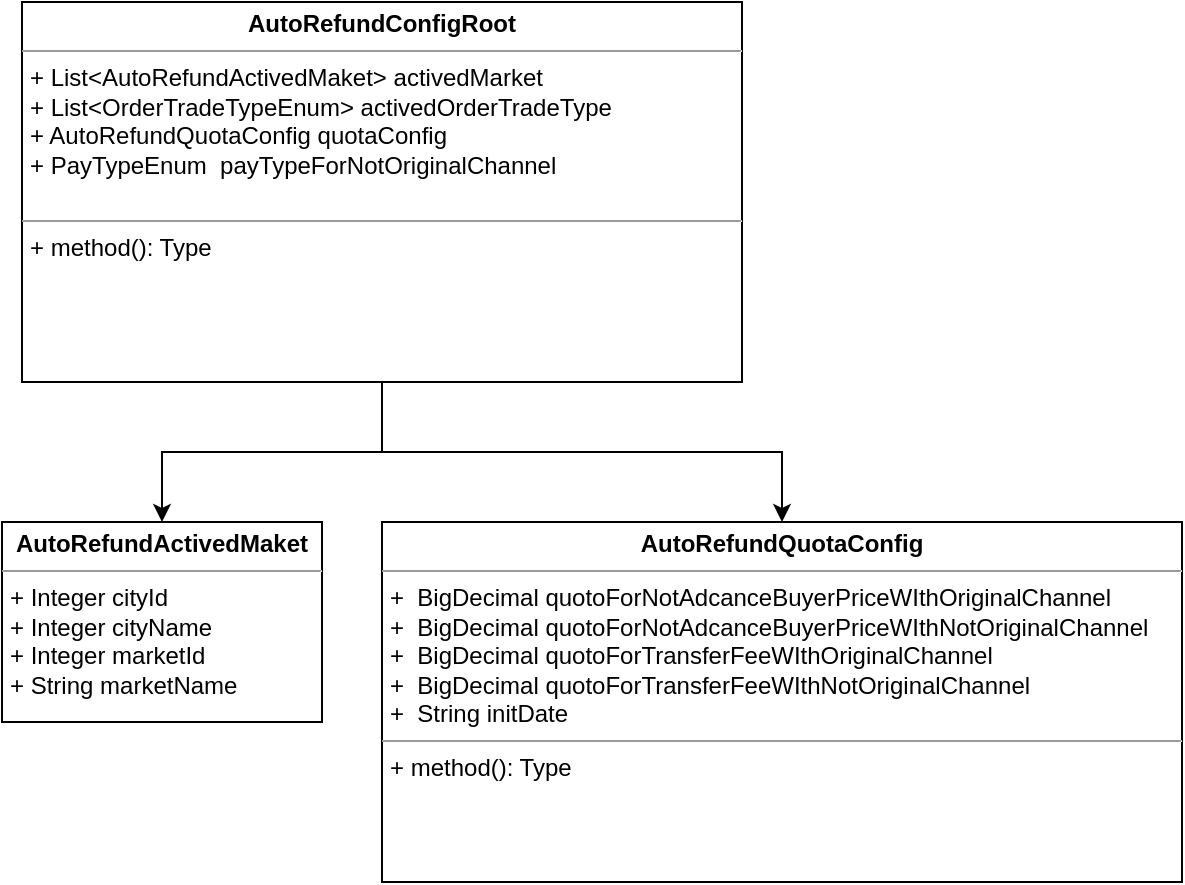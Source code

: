 <mxfile version="20.5.3" type="github">
  <diagram id="qy9veqjb8GB_VXkgHyOK" name="Page-1">
    <mxGraphModel dx="1426" dy="792" grid="1" gridSize="10" guides="1" tooltips="1" connect="1" arrows="1" fold="1" page="1" pageScale="1" pageWidth="850" pageHeight="1100" math="0" shadow="0">
      <root>
        <mxCell id="0" />
        <mxCell id="1" parent="0" />
        <mxCell id="RqYCuLC_9yvQaExi0IYZ-6" style="edgeStyle=orthogonalEdgeStyle;rounded=0;orthogonalLoop=1;jettySize=auto;html=1;" edge="1" parent="1" source="RqYCuLC_9yvQaExi0IYZ-1" target="RqYCuLC_9yvQaExi0IYZ-2">
          <mxGeometry relative="1" as="geometry" />
        </mxCell>
        <mxCell id="RqYCuLC_9yvQaExi0IYZ-7" style="edgeStyle=orthogonalEdgeStyle;rounded=0;orthogonalLoop=1;jettySize=auto;html=1;" edge="1" parent="1" source="RqYCuLC_9yvQaExi0IYZ-1" target="RqYCuLC_9yvQaExi0IYZ-3">
          <mxGeometry relative="1" as="geometry" />
        </mxCell>
        <mxCell id="RqYCuLC_9yvQaExi0IYZ-1" value="&lt;p style=&quot;margin:0px;margin-top:4px;text-align:center;&quot;&gt;&lt;b&gt;AutoRefundConfigRoot&lt;/b&gt;&lt;br&gt;&lt;/p&gt;&lt;hr size=&quot;1&quot;&gt;&lt;p style=&quot;margin:0px;margin-left:4px;&quot;&gt;+ List&amp;lt;AutoRefundActivedMaket&amp;gt; activedMarket&lt;br&gt;+ List&amp;lt;OrderTradeTypeEnum&amp;gt; activedOrderTradeType&lt;br&gt;+ AutoRefundQuotaConfig quotaConfig&lt;br&gt;+ PayTypeEnum&amp;nbsp; payTypeForNotOriginalChannel&lt;br&gt;&lt;/p&gt;&lt;p style=&quot;margin:0px;margin-left:4px;&quot;&gt;&lt;b&gt;&lt;br&gt;&lt;/b&gt;&lt;/p&gt;&lt;hr size=&quot;1&quot;&gt;&lt;p style=&quot;margin:0px;margin-left:4px;&quot;&gt;+ method(): Type&lt;/p&gt;" style="verticalAlign=top;align=left;overflow=fill;fontSize=12;fontFamily=Helvetica;html=1;" vertex="1" parent="1">
          <mxGeometry x="60" y="50" width="360" height="190" as="geometry" />
        </mxCell>
        <mxCell id="RqYCuLC_9yvQaExi0IYZ-2" value="&lt;p style=&quot;margin:0px;margin-top:4px;text-align:center;&quot;&gt;&lt;b&gt;AutoRefundActivedMaket&lt;/b&gt;&lt;br&gt;&lt;/p&gt;&lt;hr size=&quot;1&quot;&gt;&lt;p style=&quot;margin:0px;margin-left:4px;&quot;&gt;+ Integer cityId&lt;/p&gt;&lt;p style=&quot;margin:0px;margin-left:4px;&quot;&gt;+ Integer cityName&lt;/p&gt;&lt;p style=&quot;margin:0px;margin-left:4px;&quot;&gt;+ Integer marketId&lt;/p&gt;&lt;p style=&quot;margin:0px;margin-left:4px;&quot;&gt;+ String marketName&lt;/p&gt;&lt;p style=&quot;margin:0px;margin-left:4px;&quot;&gt;&lt;br&gt;&lt;/p&gt;&lt;hr size=&quot;1&quot;&gt;&lt;p style=&quot;margin:0px;margin-left:4px;&quot;&gt;+ method(): Type&lt;/p&gt;" style="verticalAlign=top;align=left;overflow=fill;fontSize=12;fontFamily=Helvetica;html=1;" vertex="1" parent="1">
          <mxGeometry x="50" y="310" width="160" height="100" as="geometry" />
        </mxCell>
        <mxCell id="RqYCuLC_9yvQaExi0IYZ-3" value="&lt;p style=&quot;margin:0px;margin-top:4px;text-align:center;&quot;&gt;&lt;b&gt;AutoRefundQuotaConfig&lt;/b&gt;&lt;/p&gt;&lt;hr size=&quot;1&quot;&gt;&lt;p style=&quot;margin:0px;margin-left:4px;&quot;&gt;+&amp;nbsp; BigDecimal quotoForNotAdcanceBuyerPriceWIthOriginalChannel&lt;/p&gt;&lt;p style=&quot;margin:0px;margin-left:4px;&quot;&gt;+&amp;nbsp; BigDecimal quotoForNotAdcanceBuyerPriceWIthNotOriginalChannel&lt;/p&gt;&lt;p style=&quot;margin:0px;margin-left:4px;&quot;&gt;+&amp;nbsp; BigDecimal quotoForTransferFeeWIthOriginalChannel&lt;/p&gt;&lt;p style=&quot;margin:0px;margin-left:4px;&quot;&gt;+&amp;nbsp; BigDecimal quotoForTransferFeeWIthNotOriginalChannel&lt;/p&gt;&lt;p style=&quot;margin:0px;margin-left:4px;&quot;&gt;+&amp;nbsp; String initDate&lt;br&gt;&lt;/p&gt;&lt;p style=&quot;margin:0px;margin-left:4px;&quot;&gt;&lt;/p&gt;&lt;hr size=&quot;1&quot;&gt;&lt;p style=&quot;margin:0px;margin-left:4px;&quot;&gt;+ method(): Type&lt;/p&gt;" style="verticalAlign=top;align=left;overflow=fill;fontSize=12;fontFamily=Helvetica;html=1;" vertex="1" parent="1">
          <mxGeometry x="240" y="310" width="400" height="180" as="geometry" />
        </mxCell>
      </root>
    </mxGraphModel>
  </diagram>
</mxfile>

